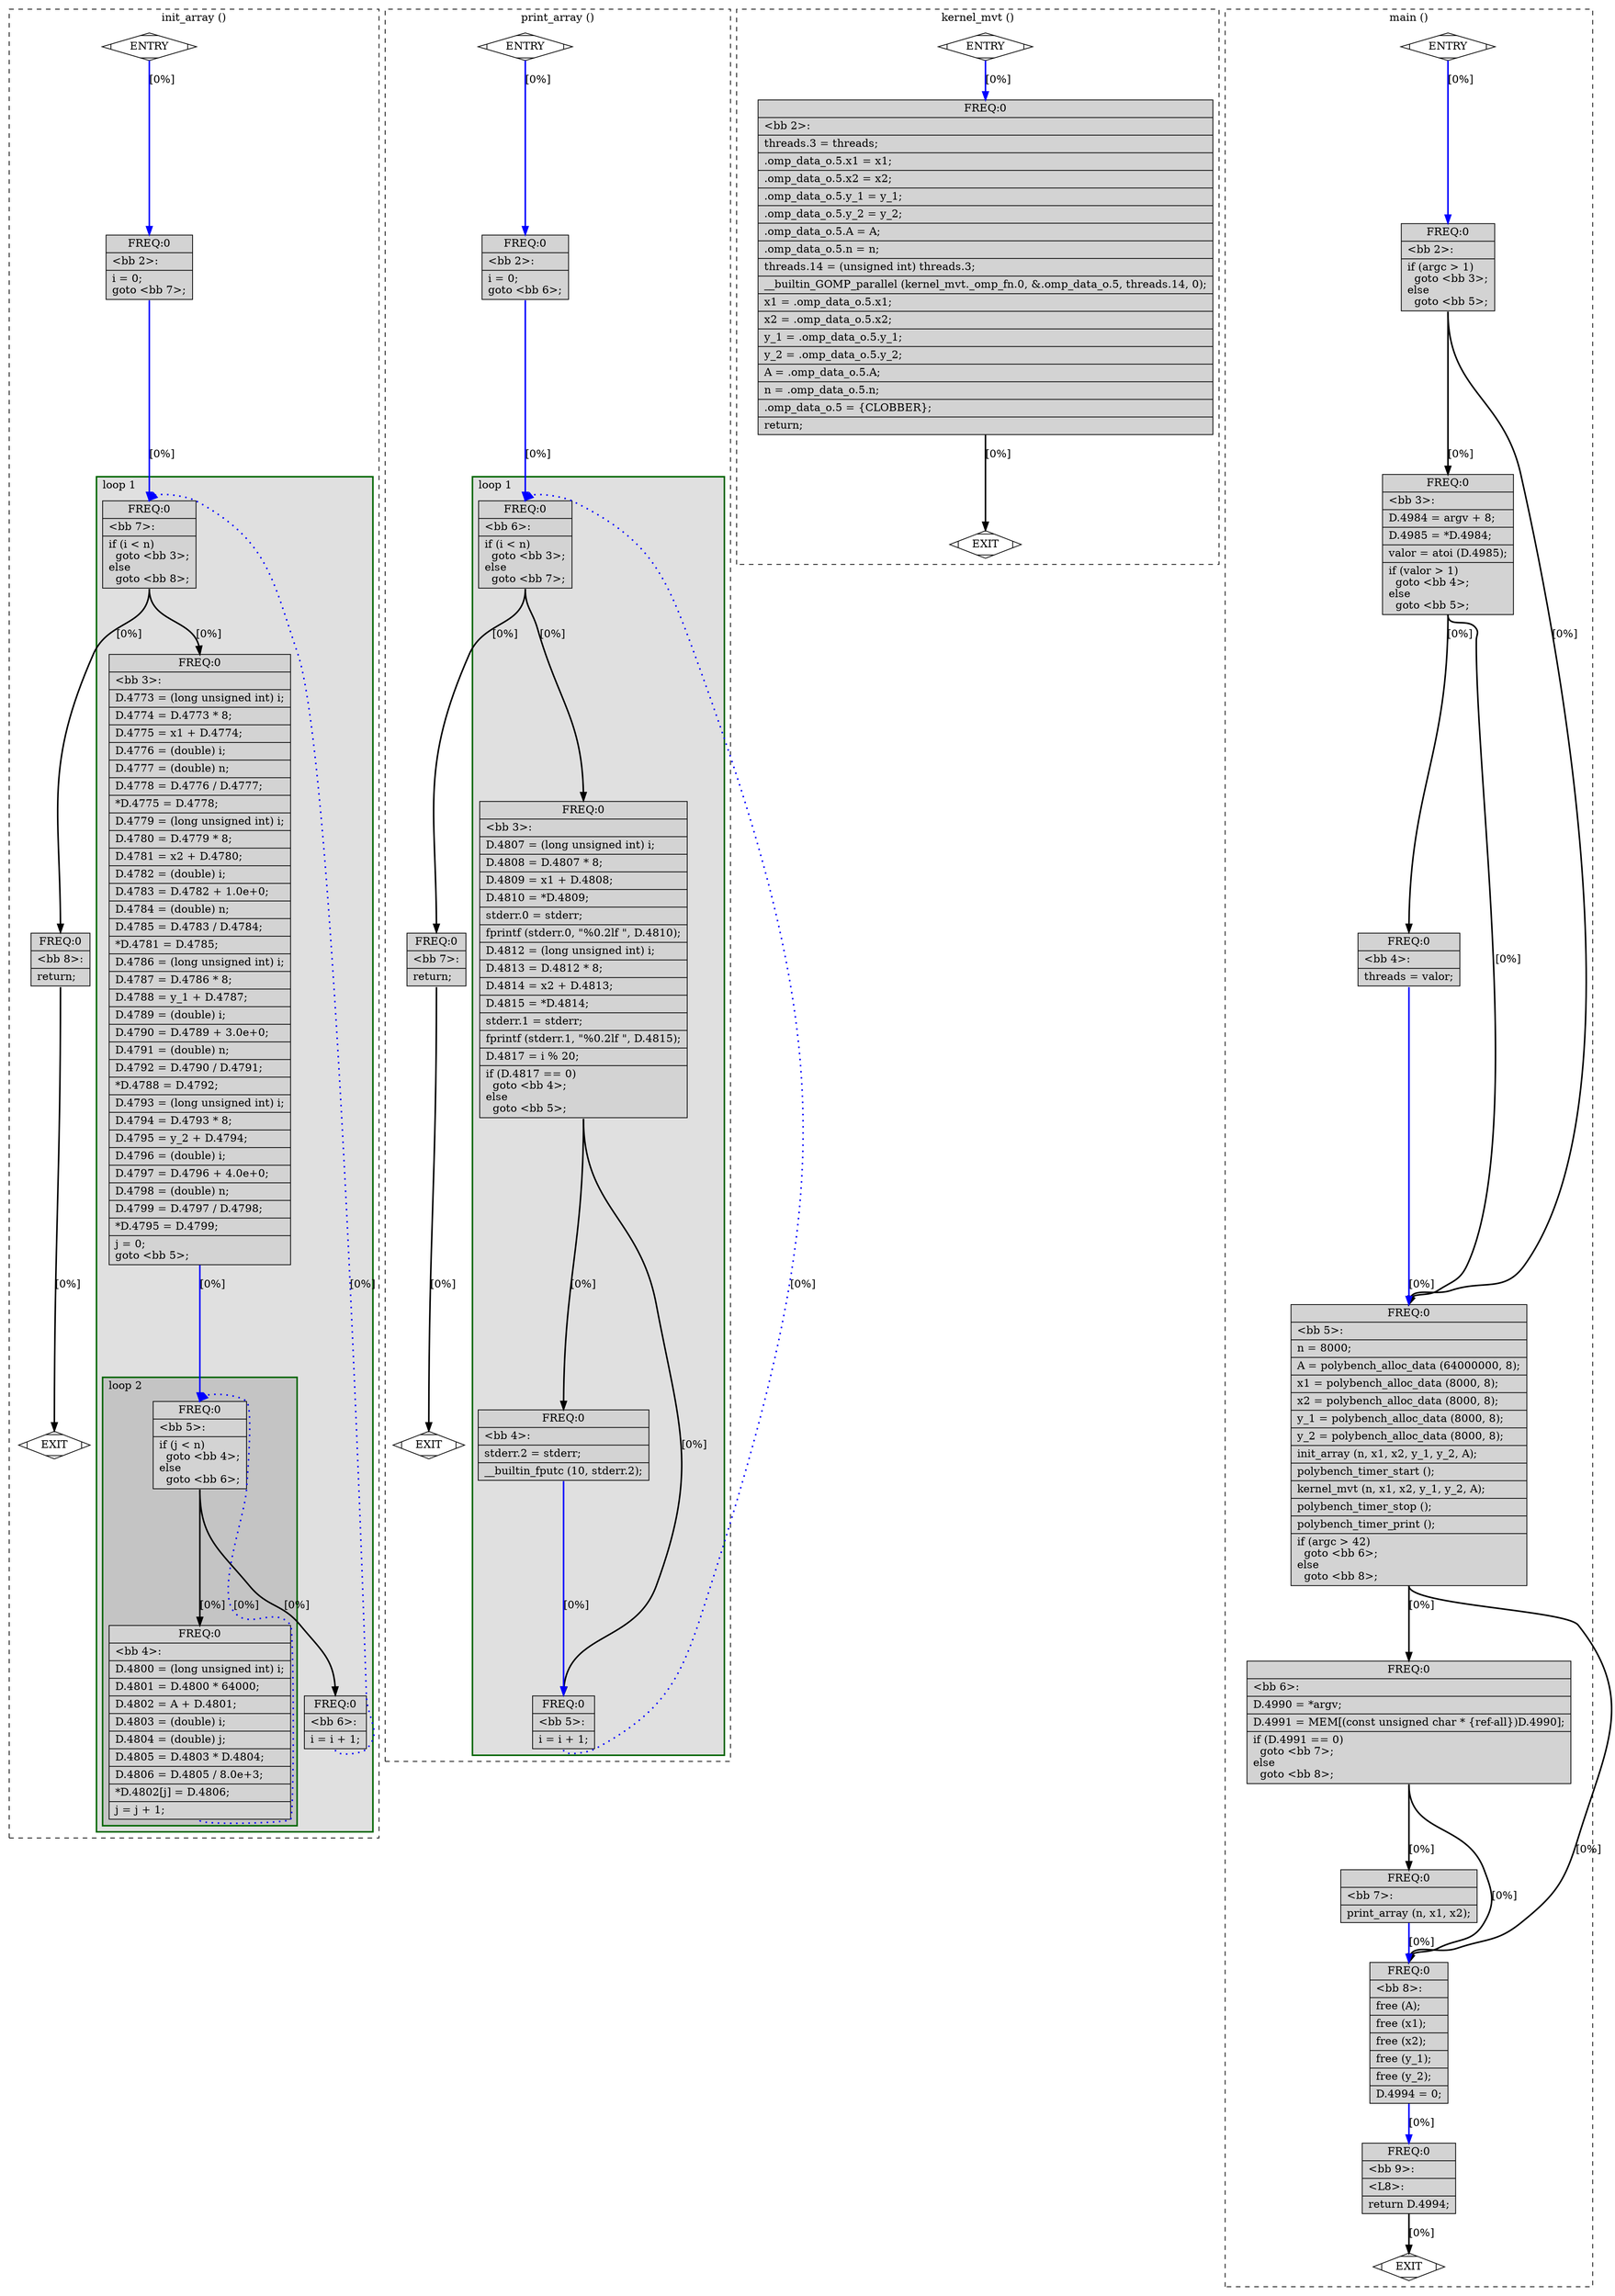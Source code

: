 digraph "mvt_for.c.012t.ompexp" {
overlap=false;
subgraph "cluster_init_array" {
	style="dashed";
	color="black";
	label="init_array ()";
	subgraph cluster_2_1 {
	style="filled";
	color="darkgreen";
	fillcolor="grey88";
	label="loop 1";
	labeljust=l;
	penwidth=2;
	subgraph cluster_2_2 {
	style="filled";
	color="darkgreen";
	fillcolor="grey77";
	label="loop 2";
	labeljust=l;
	penwidth=2;
	fn_2_basic_block_5 [shape=record,style=filled,fillcolor=lightgrey,label="{ FREQ:0 |\<bb\ 5\>:\l\
|if\ (j\ \<\ n)\l\
\ \ goto\ \<bb\ 4\>;\l\
else\l\
\ \ goto\ \<bb\ 6\>;\l\
}"];

	fn_2_basic_block_4 [shape=record,style=filled,fillcolor=lightgrey,label="{ FREQ:0 |\<bb\ 4\>:\l\
|D.4800\ =\ (long\ unsigned\ int)\ i;\l\
|D.4801\ =\ D.4800\ *\ 64000;\l\
|D.4802\ =\ A\ +\ D.4801;\l\
|D.4803\ =\ (double)\ i;\l\
|D.4804\ =\ (double)\ j;\l\
|D.4805\ =\ D.4803\ *\ D.4804;\l\
|D.4806\ =\ D.4805\ /\ 8.0e+3;\l\
|*D.4802[j]\ =\ D.4806;\l\
|j\ =\ j\ +\ 1;\l\
}"];

	}
	fn_2_basic_block_7 [shape=record,style=filled,fillcolor=lightgrey,label="{ FREQ:0 |\<bb\ 7\>:\l\
|if\ (i\ \<\ n)\l\
\ \ goto\ \<bb\ 3\>;\l\
else\l\
\ \ goto\ \<bb\ 8\>;\l\
}"];

	fn_2_basic_block_3 [shape=record,style=filled,fillcolor=lightgrey,label="{ FREQ:0 |\<bb\ 3\>:\l\
|D.4773\ =\ (long\ unsigned\ int)\ i;\l\
|D.4774\ =\ D.4773\ *\ 8;\l\
|D.4775\ =\ x1\ +\ D.4774;\l\
|D.4776\ =\ (double)\ i;\l\
|D.4777\ =\ (double)\ n;\l\
|D.4778\ =\ D.4776\ /\ D.4777;\l\
|*D.4775\ =\ D.4778;\l\
|D.4779\ =\ (long\ unsigned\ int)\ i;\l\
|D.4780\ =\ D.4779\ *\ 8;\l\
|D.4781\ =\ x2\ +\ D.4780;\l\
|D.4782\ =\ (double)\ i;\l\
|D.4783\ =\ D.4782\ +\ 1.0e+0;\l\
|D.4784\ =\ (double)\ n;\l\
|D.4785\ =\ D.4783\ /\ D.4784;\l\
|*D.4781\ =\ D.4785;\l\
|D.4786\ =\ (long\ unsigned\ int)\ i;\l\
|D.4787\ =\ D.4786\ *\ 8;\l\
|D.4788\ =\ y_1\ +\ D.4787;\l\
|D.4789\ =\ (double)\ i;\l\
|D.4790\ =\ D.4789\ +\ 3.0e+0;\l\
|D.4791\ =\ (double)\ n;\l\
|D.4792\ =\ D.4790\ /\ D.4791;\l\
|*D.4788\ =\ D.4792;\l\
|D.4793\ =\ (long\ unsigned\ int)\ i;\l\
|D.4794\ =\ D.4793\ *\ 8;\l\
|D.4795\ =\ y_2\ +\ D.4794;\l\
|D.4796\ =\ (double)\ i;\l\
|D.4797\ =\ D.4796\ +\ 4.0e+0;\l\
|D.4798\ =\ (double)\ n;\l\
|D.4799\ =\ D.4797\ /\ D.4798;\l\
|*D.4795\ =\ D.4799;\l\
|j\ =\ 0;\l\
goto\ \<bb\ 5\>;\l\
}"];

	fn_2_basic_block_6 [shape=record,style=filled,fillcolor=lightgrey,label="{ FREQ:0 |\<bb\ 6\>:\l\
|i\ =\ i\ +\ 1;\l\
}"];

	}
	fn_2_basic_block_0 [shape=Mdiamond,style=filled,fillcolor=white,label="ENTRY"];

	fn_2_basic_block_1 [shape=Mdiamond,style=filled,fillcolor=white,label="EXIT"];

	fn_2_basic_block_2 [shape=record,style=filled,fillcolor=lightgrey,label="{ FREQ:0 |\<bb\ 2\>:\l\
|i\ =\ 0;\l\
goto\ \<bb\ 7\>;\l\
}"];

	fn_2_basic_block_8 [shape=record,style=filled,fillcolor=lightgrey,label="{ FREQ:0 |\<bb\ 8\>:\l\
|return;\l\
}"];

	fn_2_basic_block_0:s -> fn_2_basic_block_2:n [style="solid,bold",color=blue,weight=100,constraint=true, label="[0%]"];
	fn_2_basic_block_2:s -> fn_2_basic_block_7:n [style="solid,bold",color=blue,weight=100,constraint=true, label="[0%]"];
	fn_2_basic_block_3:s -> fn_2_basic_block_5:n [style="solid,bold",color=blue,weight=100,constraint=true, label="[0%]"];
	fn_2_basic_block_4:s -> fn_2_basic_block_5:n [style="dotted,bold",color=blue,weight=10,constraint=false, label="[0%]"];
	fn_2_basic_block_5:s -> fn_2_basic_block_4:n [style="solid,bold",color=black,weight=10,constraint=true, label="[0%]"];
	fn_2_basic_block_5:s -> fn_2_basic_block_6:n [style="solid,bold",color=black,weight=10,constraint=true, label="[0%]"];
	fn_2_basic_block_6:s -> fn_2_basic_block_7:n [style="dotted,bold",color=blue,weight=10,constraint=false, label="[0%]"];
	fn_2_basic_block_7:s -> fn_2_basic_block_3:n [style="solid,bold",color=black,weight=10,constraint=true, label="[0%]"];
	fn_2_basic_block_7:s -> fn_2_basic_block_8:n [style="solid,bold",color=black,weight=10,constraint=true, label="[0%]"];
	fn_2_basic_block_8:s -> fn_2_basic_block_1:n [style="solid,bold",color=black,weight=10,constraint=true, label="[0%]"];
	fn_2_basic_block_0:s -> fn_2_basic_block_1:n [style="invis",constraint=true];
}
subgraph "cluster_print_array" {
	style="dashed";
	color="black";
	label="print_array ()";
	subgraph cluster_3_1 {
	style="filled";
	color="darkgreen";
	fillcolor="grey88";
	label="loop 1";
	labeljust=l;
	penwidth=2;
	fn_3_basic_block_6 [shape=record,style=filled,fillcolor=lightgrey,label="{ FREQ:0 |\<bb\ 6\>:\l\
|if\ (i\ \<\ n)\l\
\ \ goto\ \<bb\ 3\>;\l\
else\l\
\ \ goto\ \<bb\ 7\>;\l\
}"];

	fn_3_basic_block_3 [shape=record,style=filled,fillcolor=lightgrey,label="{ FREQ:0 |\<bb\ 3\>:\l\
|D.4807\ =\ (long\ unsigned\ int)\ i;\l\
|D.4808\ =\ D.4807\ *\ 8;\l\
|D.4809\ =\ x1\ +\ D.4808;\l\
|D.4810\ =\ *D.4809;\l\
|stderr.0\ =\ stderr;\l\
|fprintf\ (stderr.0,\ \"%0.2lf\ \",\ D.4810);\l\
|D.4812\ =\ (long\ unsigned\ int)\ i;\l\
|D.4813\ =\ D.4812\ *\ 8;\l\
|D.4814\ =\ x2\ +\ D.4813;\l\
|D.4815\ =\ *D.4814;\l\
|stderr.1\ =\ stderr;\l\
|fprintf\ (stderr.1,\ \"%0.2lf\ \",\ D.4815);\l\
|D.4817\ =\ i\ %\ 20;\l\
|if\ (D.4817\ ==\ 0)\l\
\ \ goto\ \<bb\ 4\>;\l\
else\l\
\ \ goto\ \<bb\ 5\>;\l\
}"];

	fn_3_basic_block_4 [shape=record,style=filled,fillcolor=lightgrey,label="{ FREQ:0 |\<bb\ 4\>:\l\
|stderr.2\ =\ stderr;\l\
|__builtin_fputc\ (10,\ stderr.2);\l\
}"];

	fn_3_basic_block_5 [shape=record,style=filled,fillcolor=lightgrey,label="{ FREQ:0 |\<bb\ 5\>:\l\
|i\ =\ i\ +\ 1;\l\
}"];

	}
	fn_3_basic_block_0 [shape=Mdiamond,style=filled,fillcolor=white,label="ENTRY"];

	fn_3_basic_block_1 [shape=Mdiamond,style=filled,fillcolor=white,label="EXIT"];

	fn_3_basic_block_2 [shape=record,style=filled,fillcolor=lightgrey,label="{ FREQ:0 |\<bb\ 2\>:\l\
|i\ =\ 0;\l\
goto\ \<bb\ 6\>;\l\
}"];

	fn_3_basic_block_7 [shape=record,style=filled,fillcolor=lightgrey,label="{ FREQ:0 |\<bb\ 7\>:\l\
|return;\l\
}"];

	fn_3_basic_block_0:s -> fn_3_basic_block_2:n [style="solid,bold",color=blue,weight=100,constraint=true, label="[0%]"];
	fn_3_basic_block_2:s -> fn_3_basic_block_6:n [style="solid,bold",color=blue,weight=100,constraint=true, label="[0%]"];
	fn_3_basic_block_3:s -> fn_3_basic_block_4:n [style="solid,bold",color=black,weight=10,constraint=true, label="[0%]"];
	fn_3_basic_block_3:s -> fn_3_basic_block_5:n [style="solid,bold",color=black,weight=10,constraint=true, label="[0%]"];
	fn_3_basic_block_4:s -> fn_3_basic_block_5:n [style="solid,bold",color=blue,weight=100,constraint=true, label="[0%]"];
	fn_3_basic_block_5:s -> fn_3_basic_block_6:n [style="dotted,bold",color=blue,weight=10,constraint=false, label="[0%]"];
	fn_3_basic_block_6:s -> fn_3_basic_block_3:n [style="solid,bold",color=black,weight=10,constraint=true, label="[0%]"];
	fn_3_basic_block_6:s -> fn_3_basic_block_7:n [style="solid,bold",color=black,weight=10,constraint=true, label="[0%]"];
	fn_3_basic_block_7:s -> fn_3_basic_block_1:n [style="solid,bold",color=black,weight=10,constraint=true, label="[0%]"];
	fn_3_basic_block_0:s -> fn_3_basic_block_1:n [style="invis",constraint=true];
}
subgraph "cluster_kernel_mvt" {
	style="dashed";
	color="black";
	label="kernel_mvt ()";
	fn_4_basic_block_0 [shape=Mdiamond,style=filled,fillcolor=white,label="ENTRY"];

	fn_4_basic_block_1 [shape=Mdiamond,style=filled,fillcolor=white,label="EXIT"];

	fn_4_basic_block_2 [shape=record,style=filled,fillcolor=lightgrey,label="{ FREQ:0 |\<bb\ 2\>:\l\
|threads.3\ =\ threads;\l\
|.omp_data_o.5.x1\ =\ x1;\l\
|.omp_data_o.5.x2\ =\ x2;\l\
|.omp_data_o.5.y_1\ =\ y_1;\l\
|.omp_data_o.5.y_2\ =\ y_2;\l\
|.omp_data_o.5.A\ =\ A;\l\
|.omp_data_o.5.n\ =\ n;\l\
|threads.14\ =\ (unsigned\ int)\ threads.3;\l\
|__builtin_GOMP_parallel\ (kernel_mvt._omp_fn.0,\ &.omp_data_o.5,\ threads.14,\ 0);\l\
|x1\ =\ .omp_data_o.5.x1;\l\
|x2\ =\ .omp_data_o.5.x2;\l\
|y_1\ =\ .omp_data_o.5.y_1;\l\
|y_2\ =\ .omp_data_o.5.y_2;\l\
|A\ =\ .omp_data_o.5.A;\l\
|n\ =\ .omp_data_o.5.n;\l\
|.omp_data_o.5\ =\ \{CLOBBER\};\l\
|return;\l\
}"];

	fn_4_basic_block_0:s -> fn_4_basic_block_2:n [style="solid,bold",color=blue,weight=100,constraint=true, label="[0%]"];
	fn_4_basic_block_2:s -> fn_4_basic_block_1:n [style="solid,bold",color=black,weight=10,constraint=true, label="[0%]"];
	fn_4_basic_block_0:s -> fn_4_basic_block_1:n [style="invis",constraint=true];
}
subgraph "cluster_main" {
	style="dashed";
	color="black";
	label="main ()";
	fn_5_basic_block_0 [shape=Mdiamond,style=filled,fillcolor=white,label="ENTRY"];

	fn_5_basic_block_1 [shape=Mdiamond,style=filled,fillcolor=white,label="EXIT"];

	fn_5_basic_block_2 [shape=record,style=filled,fillcolor=lightgrey,label="{ FREQ:0 |\<bb\ 2\>:\l\
|if\ (argc\ \>\ 1)\l\
\ \ goto\ \<bb\ 3\>;\l\
else\l\
\ \ goto\ \<bb\ 5\>;\l\
}"];

	fn_5_basic_block_3 [shape=record,style=filled,fillcolor=lightgrey,label="{ FREQ:0 |\<bb\ 3\>:\l\
|D.4984\ =\ argv\ +\ 8;\l\
|D.4985\ =\ *D.4984;\l\
|valor\ =\ atoi\ (D.4985);\l\
|if\ (valor\ \>\ 1)\l\
\ \ goto\ \<bb\ 4\>;\l\
else\l\
\ \ goto\ \<bb\ 5\>;\l\
}"];

	fn_5_basic_block_4 [shape=record,style=filled,fillcolor=lightgrey,label="{ FREQ:0 |\<bb\ 4\>:\l\
|threads\ =\ valor;\l\
}"];

	fn_5_basic_block_5 [shape=record,style=filled,fillcolor=lightgrey,label="{ FREQ:0 |\<bb\ 5\>:\l\
|n\ =\ 8000;\l\
|A\ =\ polybench_alloc_data\ (64000000,\ 8);\l\
|x1\ =\ polybench_alloc_data\ (8000,\ 8);\l\
|x2\ =\ polybench_alloc_data\ (8000,\ 8);\l\
|y_1\ =\ polybench_alloc_data\ (8000,\ 8);\l\
|y_2\ =\ polybench_alloc_data\ (8000,\ 8);\l\
|init_array\ (n,\ x1,\ x2,\ y_1,\ y_2,\ A);\l\
|polybench_timer_start\ ();\l\
|kernel_mvt\ (n,\ x1,\ x2,\ y_1,\ y_2,\ A);\l\
|polybench_timer_stop\ ();\l\
|polybench_timer_print\ ();\l\
|if\ (argc\ \>\ 42)\l\
\ \ goto\ \<bb\ 6\>;\l\
else\l\
\ \ goto\ \<bb\ 8\>;\l\
}"];

	fn_5_basic_block_6 [shape=record,style=filled,fillcolor=lightgrey,label="{ FREQ:0 |\<bb\ 6\>:\l\
|D.4990\ =\ *argv;\l\
|D.4991\ =\ MEM[(const\ unsigned\ char\ *\ \{ref-all\})D.4990];\l\
|if\ (D.4991\ ==\ 0)\l\
\ \ goto\ \<bb\ 7\>;\l\
else\l\
\ \ goto\ \<bb\ 8\>;\l\
}"];

	fn_5_basic_block_7 [shape=record,style=filled,fillcolor=lightgrey,label="{ FREQ:0 |\<bb\ 7\>:\l\
|print_array\ (n,\ x1,\ x2);\l\
}"];

	fn_5_basic_block_8 [shape=record,style=filled,fillcolor=lightgrey,label="{ FREQ:0 |\<bb\ 8\>:\l\
|free\ (A);\l\
|free\ (x1);\l\
|free\ (x2);\l\
|free\ (y_1);\l\
|free\ (y_2);\l\
|D.4994\ =\ 0;\l\
}"];

	fn_5_basic_block_9 [shape=record,style=filled,fillcolor=lightgrey,label="{ FREQ:0 |\<bb\ 9\>:\l\
|\<L8\>:\l\
|return\ D.4994;\l\
}"];

	fn_5_basic_block_0:s -> fn_5_basic_block_2:n [style="solid,bold",color=blue,weight=100,constraint=true, label="[0%]"];
	fn_5_basic_block_2:s -> fn_5_basic_block_3:n [style="solid,bold",color=black,weight=10,constraint=true, label="[0%]"];
	fn_5_basic_block_2:s -> fn_5_basic_block_5:n [style="solid,bold",color=black,weight=10,constraint=true, label="[0%]"];
	fn_5_basic_block_3:s -> fn_5_basic_block_4:n [style="solid,bold",color=black,weight=10,constraint=true, label="[0%]"];
	fn_5_basic_block_3:s -> fn_5_basic_block_5:n [style="solid,bold",color=black,weight=10,constraint=true, label="[0%]"];
	fn_5_basic_block_4:s -> fn_5_basic_block_5:n [style="solid,bold",color=blue,weight=100,constraint=true, label="[0%]"];
	fn_5_basic_block_5:s -> fn_5_basic_block_6:n [style="solid,bold",color=black,weight=10,constraint=true, label="[0%]"];
	fn_5_basic_block_5:s -> fn_5_basic_block_8:n [style="solid,bold",color=black,weight=10,constraint=true, label="[0%]"];
	fn_5_basic_block_6:s -> fn_5_basic_block_7:n [style="solid,bold",color=black,weight=10,constraint=true, label="[0%]"];
	fn_5_basic_block_6:s -> fn_5_basic_block_8:n [style="solid,bold",color=black,weight=10,constraint=true, label="[0%]"];
	fn_5_basic_block_7:s -> fn_5_basic_block_8:n [style="solid,bold",color=blue,weight=100,constraint=true, label="[0%]"];
	fn_5_basic_block_8:s -> fn_5_basic_block_9:n [style="solid,bold",color=blue,weight=100,constraint=true, label="[0%]"];
	fn_5_basic_block_9:s -> fn_5_basic_block_1:n [style="solid,bold",color=black,weight=10,constraint=true, label="[0%]"];
	fn_5_basic_block_0:s -> fn_5_basic_block_1:n [style="invis",constraint=true];
}
}
